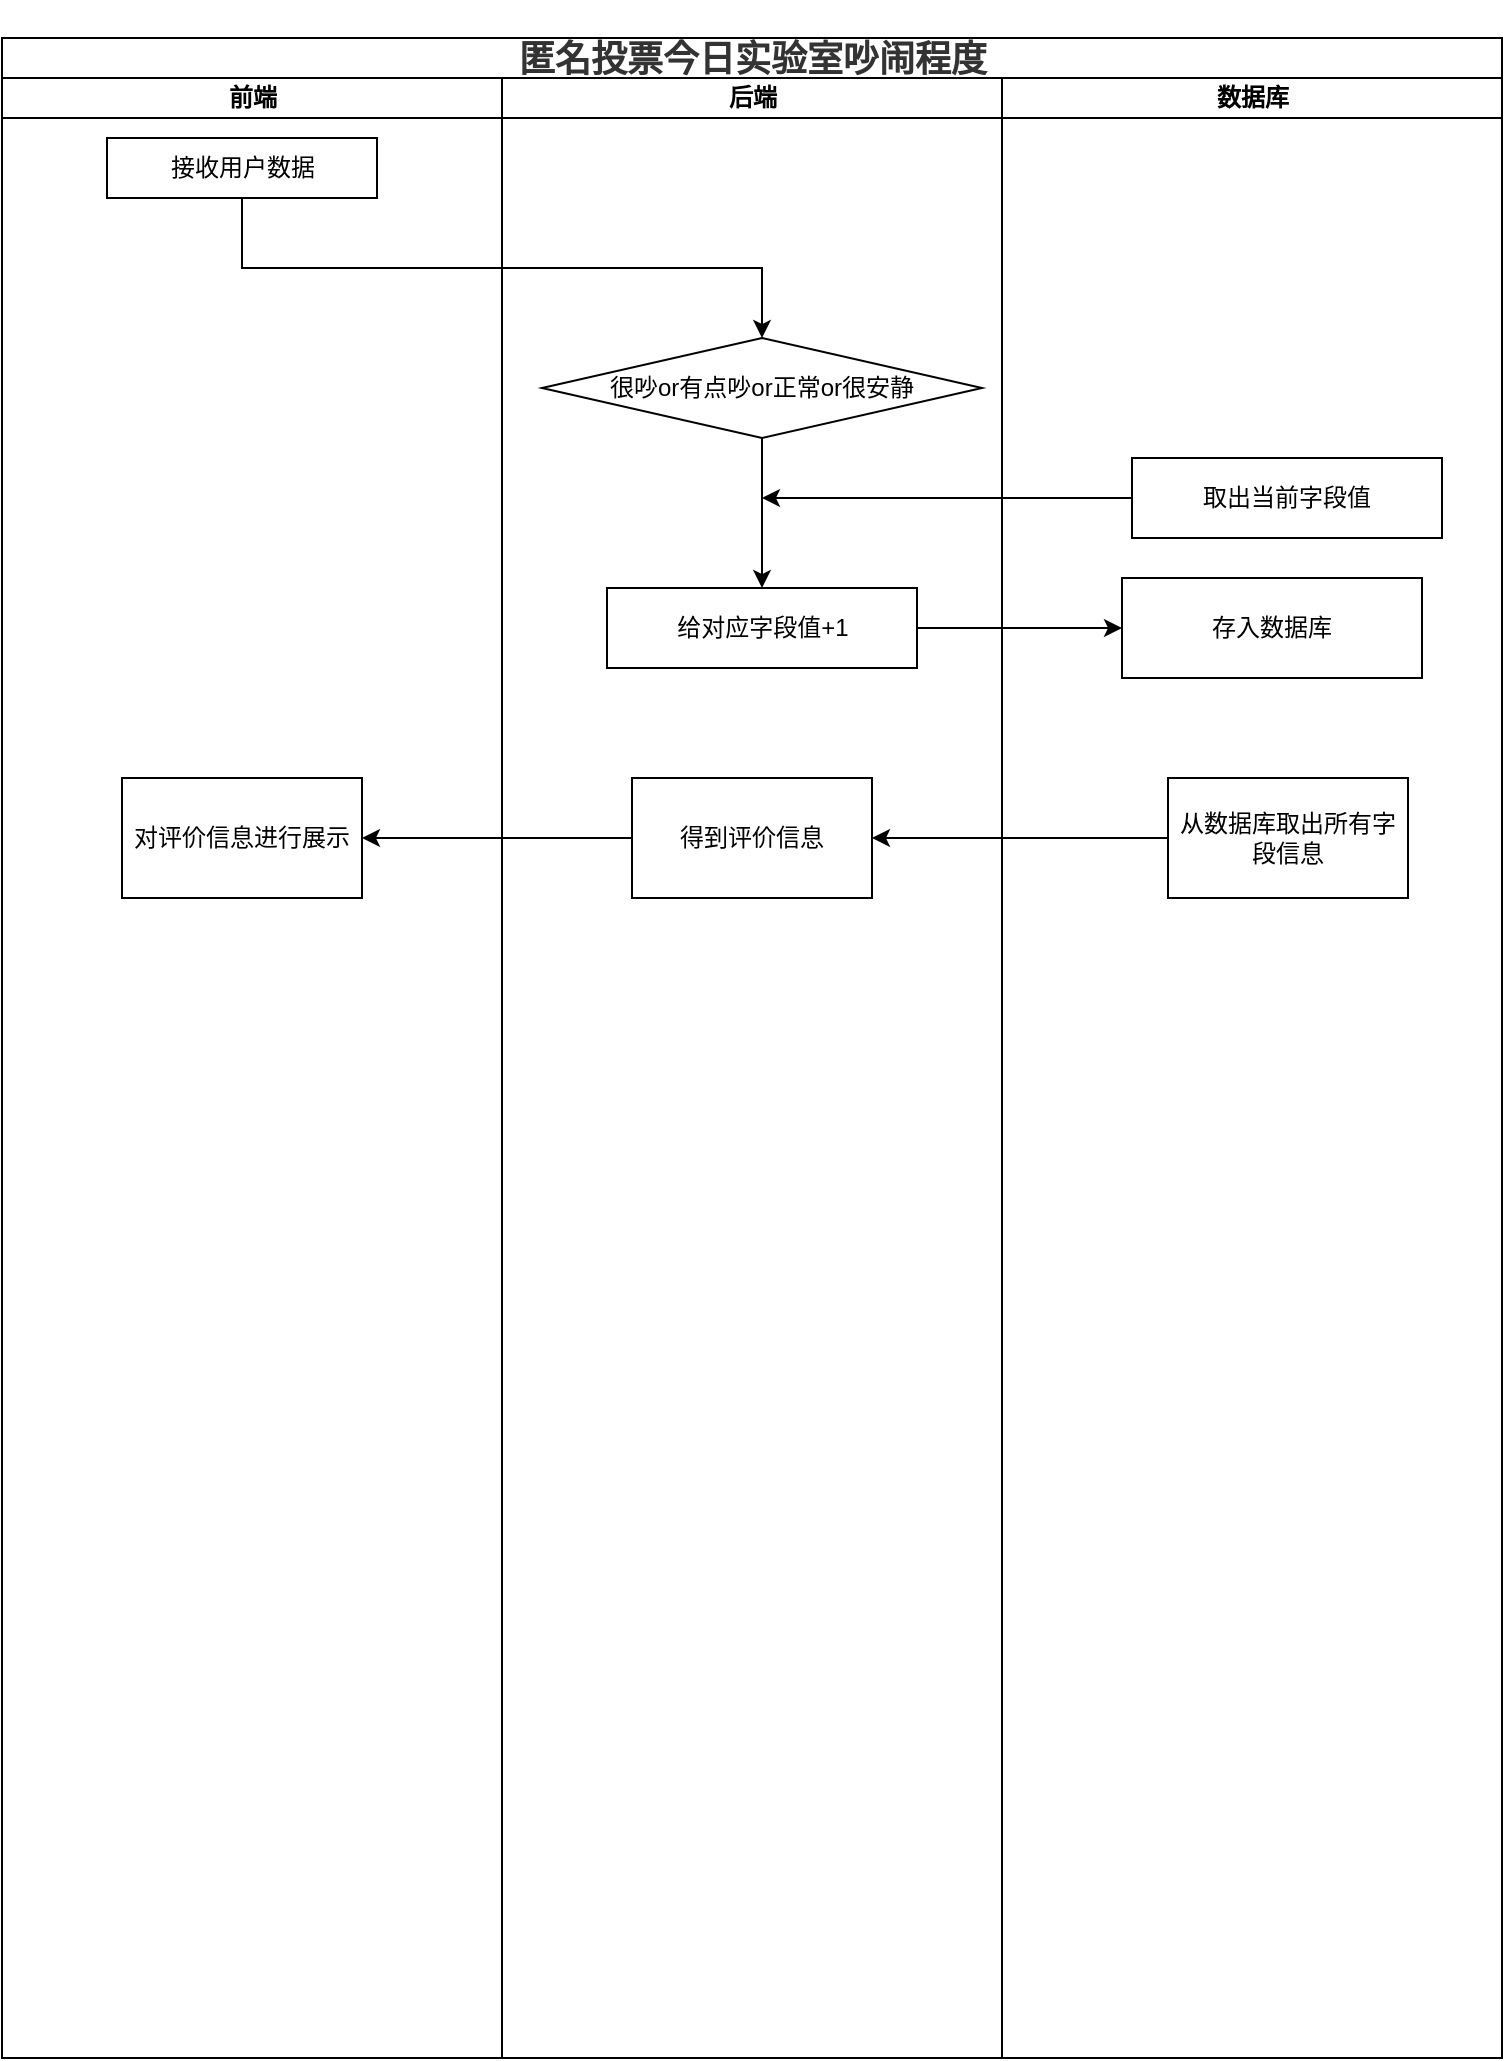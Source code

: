 <mxfile version="15.8.4" type="device"><diagram id="5EaRkabFz--hUtyBiqrp" name="第 1 页"><mxGraphModel dx="1038" dy="641" grid="1" gridSize="10" guides="1" tooltips="1" connect="1" arrows="1" fold="1" page="1" pageScale="1" pageWidth="827" pageHeight="1169" math="0" shadow="0"><root><mxCell id="0"/><mxCell id="1" parent="0"/><mxCell id="VgtPzmf6rai8Y5f51-h_-1" value="&lt;h3 class=&quot;md-end-block md-heading md-focus&quot; style=&quot;box-sizing: border-box ; font-size: 1.5em ; margin-top: 1rem ; margin-bottom: 1rem ; position: relative ; line-height: 1.43 ; cursor: text ; color: rgb(51 , 51 , 51) ; font-family: &amp;#34;open sans&amp;#34; , &amp;#34;clear sans&amp;#34; , &amp;#34;helvetica neue&amp;#34; , &amp;#34;helvetica&amp;#34; , &amp;#34;arial&amp;#34; , &amp;#34;segoe ui emoji&amp;#34; , sans-serif&quot;&gt;&lt;span class=&quot;md-plain md-expand&quot; style=&quot;box-sizing: border-box&quot;&gt;匿名投票今日实验室吵闹程度&lt;/span&gt;&lt;/h3&gt;" style="swimlane;html=1;childLayout=stackLayout;startSize=20;rounded=0;shadow=0;comic=0;labelBackgroundColor=none;strokeWidth=1;fontFamily=Verdana;fontSize=12;align=center;" parent="1" vertex="1"><mxGeometry x="30" y="80" width="750" height="1010" as="geometry"/></mxCell><mxCell id="VgtPzmf6rai8Y5f51-h_-2" value="前端" style="swimlane;html=1;startSize=20;" parent="VgtPzmf6rai8Y5f51-h_-1" vertex="1"><mxGeometry y="20" width="250" height="990" as="geometry"/></mxCell><mxCell id="VgtPzmf6rai8Y5f51-h_-3" value="接收用户数据" style="rounded=0;whiteSpace=wrap;html=1;" parent="VgtPzmf6rai8Y5f51-h_-2" vertex="1"><mxGeometry x="52.5" y="30" width="135" height="30" as="geometry"/></mxCell><mxCell id="VgtPzmf6rai8Y5f51-h_-33" value="对评价信息进行展示" style="rounded=0;whiteSpace=wrap;html=1;" parent="VgtPzmf6rai8Y5f51-h_-2" vertex="1"><mxGeometry x="60" y="350" width="120" height="60" as="geometry"/></mxCell><mxCell id="VgtPzmf6rai8Y5f51-h_-5" value="后端" style="swimlane;html=1;startSize=20;" parent="VgtPzmf6rai8Y5f51-h_-1" vertex="1"><mxGeometry x="250" y="20" width="250" height="990" as="geometry"/></mxCell><mxCell id="VgtPzmf6rai8Y5f51-h_-27" style="edgeStyle=orthogonalEdgeStyle;rounded=0;orthogonalLoop=1;jettySize=auto;html=1;exitX=0.5;exitY=1;exitDx=0;exitDy=0;" parent="VgtPzmf6rai8Y5f51-h_-5" source="VgtPzmf6rai8Y5f51-h_-9" target="VgtPzmf6rai8Y5f51-h_-25" edge="1"><mxGeometry relative="1" as="geometry"/></mxCell><mxCell id="VgtPzmf6rai8Y5f51-h_-9" value="很吵or有点吵or正常or很安静" style="rhombus;whiteSpace=wrap;html=1;" parent="VgtPzmf6rai8Y5f51-h_-5" vertex="1"><mxGeometry x="20" y="130" width="220" height="50" as="geometry"/></mxCell><mxCell id="VgtPzmf6rai8Y5f51-h_-25" value="给对应字段值+1" style="rounded=0;whiteSpace=wrap;html=1;" parent="VgtPzmf6rai8Y5f51-h_-5" vertex="1"><mxGeometry x="52.5" y="255" width="155" height="40" as="geometry"/></mxCell><mxCell id="VgtPzmf6rai8Y5f51-h_-31" value="得到评价信息" style="rounded=0;whiteSpace=wrap;html=1;" parent="VgtPzmf6rai8Y5f51-h_-5" vertex="1"><mxGeometry x="65" y="350" width="120" height="60" as="geometry"/></mxCell><mxCell id="VgtPzmf6rai8Y5f51-h_-13" value="数据库" style="swimlane;html=1;startSize=20;" parent="VgtPzmf6rai8Y5f51-h_-1" vertex="1"><mxGeometry x="500" y="20" width="250" height="990" as="geometry"/></mxCell><mxCell id="VgtPzmf6rai8Y5f51-h_-26" value="取出当前字段值" style="rounded=0;whiteSpace=wrap;html=1;" parent="VgtPzmf6rai8Y5f51-h_-13" vertex="1"><mxGeometry x="65" y="190" width="155" height="40" as="geometry"/></mxCell><mxCell id="VgtPzmf6rai8Y5f51-h_-30" value="从数据库取出所有字段信息" style="rounded=0;whiteSpace=wrap;html=1;" parent="VgtPzmf6rai8Y5f51-h_-13" vertex="1"><mxGeometry x="83" y="350" width="120" height="60" as="geometry"/></mxCell><mxCell id="VgtPzmf6rai8Y5f51-h_-18" style="edgeStyle=orthogonalEdgeStyle;rounded=0;orthogonalLoop=1;jettySize=auto;html=1;exitX=0.5;exitY=1;exitDx=0;exitDy=0;entryX=0.5;entryY=0;entryDx=0;entryDy=0;" parent="VgtPzmf6rai8Y5f51-h_-1" source="VgtPzmf6rai8Y5f51-h_-3" target="VgtPzmf6rai8Y5f51-h_-9" edge="1"><mxGeometry relative="1" as="geometry"/></mxCell><mxCell id="VgtPzmf6rai8Y5f51-h_-32" style="edgeStyle=orthogonalEdgeStyle;rounded=0;orthogonalLoop=1;jettySize=auto;html=1;exitX=0;exitY=0.5;exitDx=0;exitDy=0;entryX=1;entryY=0.5;entryDx=0;entryDy=0;" parent="VgtPzmf6rai8Y5f51-h_-1" source="VgtPzmf6rai8Y5f51-h_-30" target="VgtPzmf6rai8Y5f51-h_-31" edge="1"><mxGeometry relative="1" as="geometry"/></mxCell><mxCell id="VgtPzmf6rai8Y5f51-h_-34" style="edgeStyle=orthogonalEdgeStyle;rounded=0;orthogonalLoop=1;jettySize=auto;html=1;exitX=0;exitY=0.5;exitDx=0;exitDy=0;entryX=1;entryY=0.5;entryDx=0;entryDy=0;" parent="VgtPzmf6rai8Y5f51-h_-1" source="VgtPzmf6rai8Y5f51-h_-31" target="VgtPzmf6rai8Y5f51-h_-33" edge="1"><mxGeometry relative="1" as="geometry"/></mxCell><mxCell id="VgtPzmf6rai8Y5f51-h_-28" style="edgeStyle=orthogonalEdgeStyle;rounded=0;orthogonalLoop=1;jettySize=auto;html=1;exitX=0;exitY=0.5;exitDx=0;exitDy=0;" parent="1" source="VgtPzmf6rai8Y5f51-h_-26" edge="1"><mxGeometry relative="1" as="geometry"><mxPoint x="410" y="310" as="targetPoint"/></mxGeometry></mxCell><mxCell id="VgtPzmf6rai8Y5f51-h_-35" value="存入数据库" style="rounded=0;whiteSpace=wrap;html=1;" parent="1" vertex="1"><mxGeometry x="590" y="350" width="150" height="50" as="geometry"/></mxCell><mxCell id="VgtPzmf6rai8Y5f51-h_-36" value="" style="edgeStyle=orthogonalEdgeStyle;rounded=0;orthogonalLoop=1;jettySize=auto;html=1;" parent="1" source="VgtPzmf6rai8Y5f51-h_-25" target="VgtPzmf6rai8Y5f51-h_-35" edge="1"><mxGeometry relative="1" as="geometry"/></mxCell></root></mxGraphModel></diagram></mxfile>